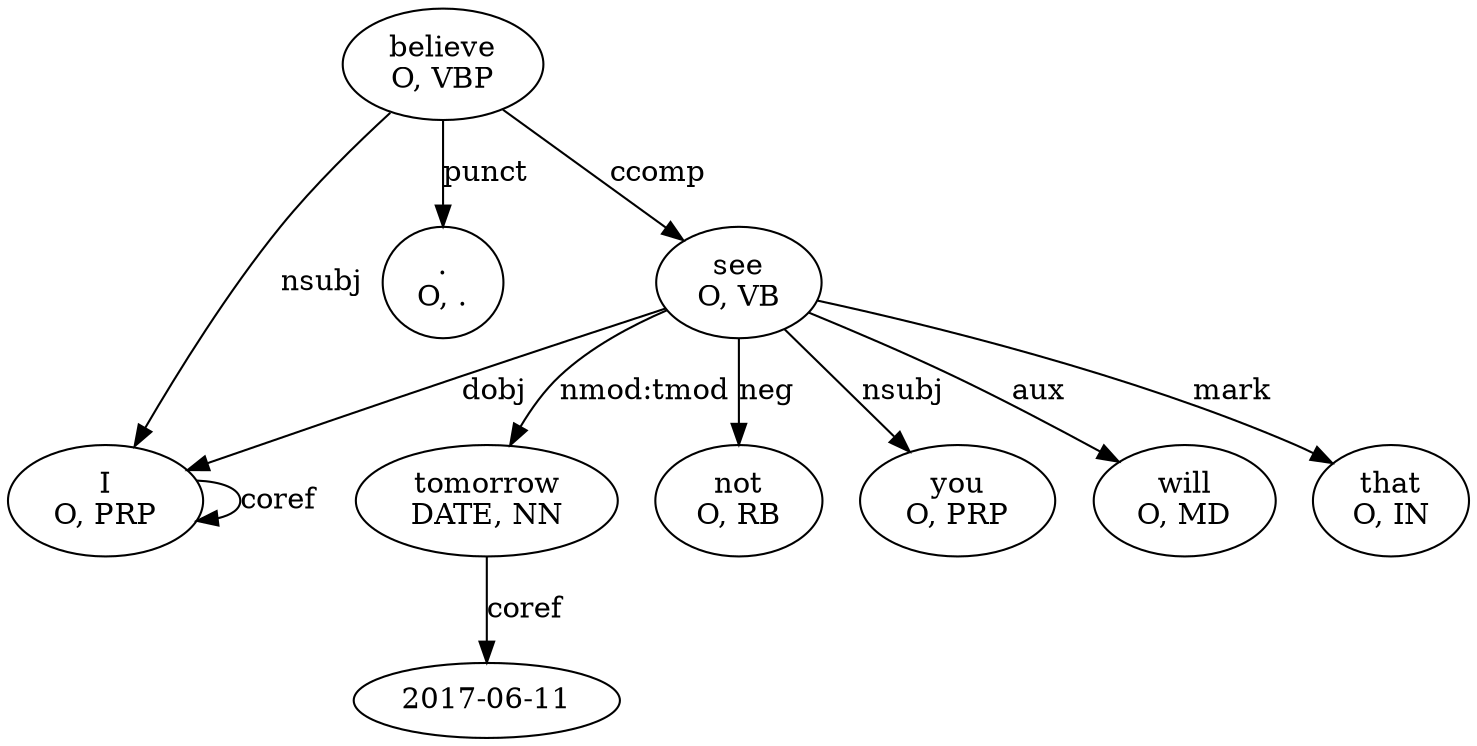 digraph "graph" {
  "tomorrow\nDATE, NN" -> "2017-06-11" ["label"="coref","type"="coref"]
  "believe\nO, VBP" -> "I\nO, PRP" ["dep-type"="nsubj","label"="nsubj"]
  "believe\nO, VBP" -> ".\nO, ." ["dep-type"="punct","label"="punct"]
  "believe\nO, VBP" -> "see\nO, VB" ["dep-type"="ccomp","label"="ccomp"]
  "see\nO, VB" -> "not\nO, RB" ["dep-type"="neg","label"="neg"]
  "see\nO, VB" -> "you\nO, PRP" ["dep-type"="nsubj","label"="nsubj"]
  "see\nO, VB" -> "will\nO, MD" ["dep-type"="aux","label"="aux"]
  "see\nO, VB" -> "tomorrow\nDATE, NN" ["dep-type"="nmod:tmod","label"="nmod:tmod"]
  "see\nO, VB" -> "I\nO, PRP" ["dep-type"="dobj","label"="dobj"]
  "see\nO, VB" -> "that\nO, IN" ["dep-type"="mark","label"="mark"]
  "I\nO, PRP" -> "I\nO, PRP" ["label"="coref","type"="coref"]
  "not\nO, RB" ["label"="not\nO, RB","group"="RB","lemma"="not","sentence"="0","index"="6","type"="O","tag"="RB"]
  "you\nO, PRP" ["label"="you\nO, PRP","group"="PRP","lemma"="you","sentence"="0","index"="4","type"="O","tag"="PRP"]
  "will\nO, MD" ["label"="will\nO, MD","group"="MD","lemma"="will","sentence"="0","index"="5","type"="O","tag"="MD"]
  "I\nO, PRP" ["label"="I\nO, PRP","group"="PRP","lemma"="I","sentence"="0","index"="1","type"="O","tag"="PRP"]
  ".\nO, ." ["label"=".\nO, .","group"=".","lemma"=".","sentence"="0","index"="10","type"="O","tag"="."]
  "tomorrow\nDATE, NN" ["label"="tomorrow\nDATE, NN","group"="NN","lemma"="tomorrow","sentence"="0","index"="9","type"="DATE","tag"="NN"]
  "believe\nO, VBP" ["label"="believe\nO, VBP","group"="VBP","lemma"="believe","sentence"="0","index"="2","type"="O","tag"="VBP"]
  "see\nO, VB" ["label"="see\nO, VB","group"="VB","lemma"="see","sentence"="0","index"="7","type"="O","tag"="VB"]
  "2017-06-11" ["label"="2017-06-11","type"="DATE","value"="2017-06-11","range"="nlp.annotations$format_time_annotation$fn__22321@182498e5","nodes"="[\"0_9\"]"]
  "I\nO, PRP" ["label"="I\nO, PRP","group"="PRP","lemma"="I","sentence"="0","index"="8","type"="O","tag"="PRP"]
  "that\nO, IN" ["label"="that\nO, IN","group"="IN","lemma"="that","sentence"="0","index"="3","type"="O","tag"="IN"]
}